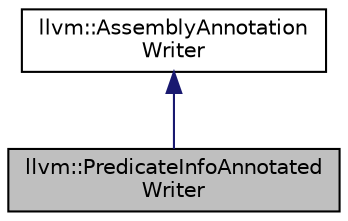 digraph "llvm::PredicateInfoAnnotatedWriter"
{
 // LATEX_PDF_SIZE
  bgcolor="transparent";
  edge [fontname="Helvetica",fontsize="10",labelfontname="Helvetica",labelfontsize="10"];
  node [fontname="Helvetica",fontsize="10",shape=record];
  Node1 [label="llvm::PredicateInfoAnnotated\lWriter",height=0.2,width=0.4,color="black", fillcolor="grey75", style="filled", fontcolor="black",tooltip="An assembly annotator class to print PredicateInfo information in comments."];
  Node2 -> Node1 [dir="back",color="midnightblue",fontsize="10",style="solid",fontname="Helvetica"];
  Node2 [label="llvm::AssemblyAnnotation\lWriter",height=0.2,width=0.4,color="black",URL="$classllvm_1_1AssemblyAnnotationWriter.html",tooltip=" "];
}
